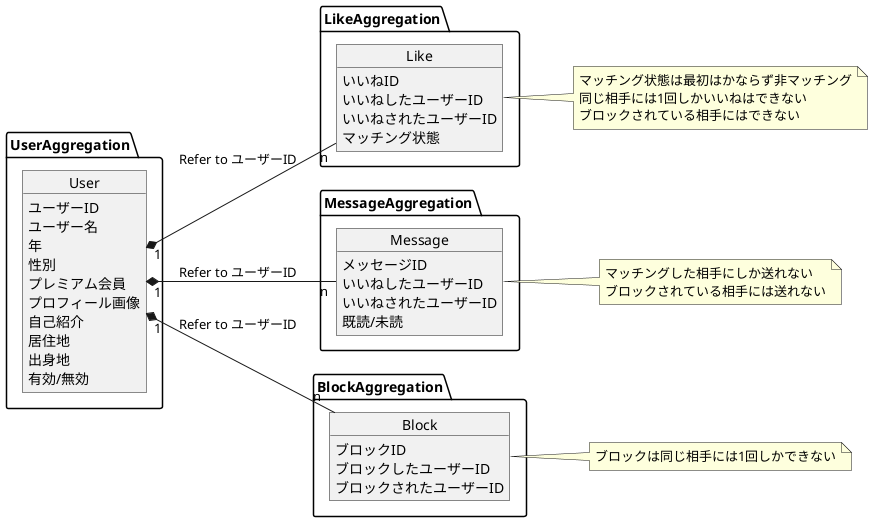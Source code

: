 @startuml
left to right direction
package UserAggregation {
    object User {
        ユーザーID
        ユーザー名
        年
        性別
        プレミアム会員
        プロフィール画像
        自己紹介
        居住地
        出身地
        有効/無効
    }
}

package LikeAggregation {
    object Like {
        いいねID
        いいねしたユーザーID
        いいねされたユーザーID
        マッチング状態
    }
}

package MessageAggregation {
    object Message {
        メッセージID
        いいねしたユーザーID
        いいねされたユーザーID
        既読/未読
    }
}

package BlockAggregation {
    object Block{
        ブロックID
        ブロックしたユーザーID
        ブロックされたユーザーID
    }
}

User "1" *-- "n" Like:Refer to ユーザーID
User "1" *-- "n" Message:Refer to ユーザーID
User "1" *-- "n" Block:Refer to ユーザーID

note right of Like
マッチング状態は最初はかならず非マッチング
同じ相手には1回しかいいねはできない
ブロックされている相手にはできない
end note

note right of Message
マッチングした相手にしか送れない
ブロックされている相手には送れない
end note

note right of Block
ブロックは同じ相手には1回しかできない
end note

@enduml